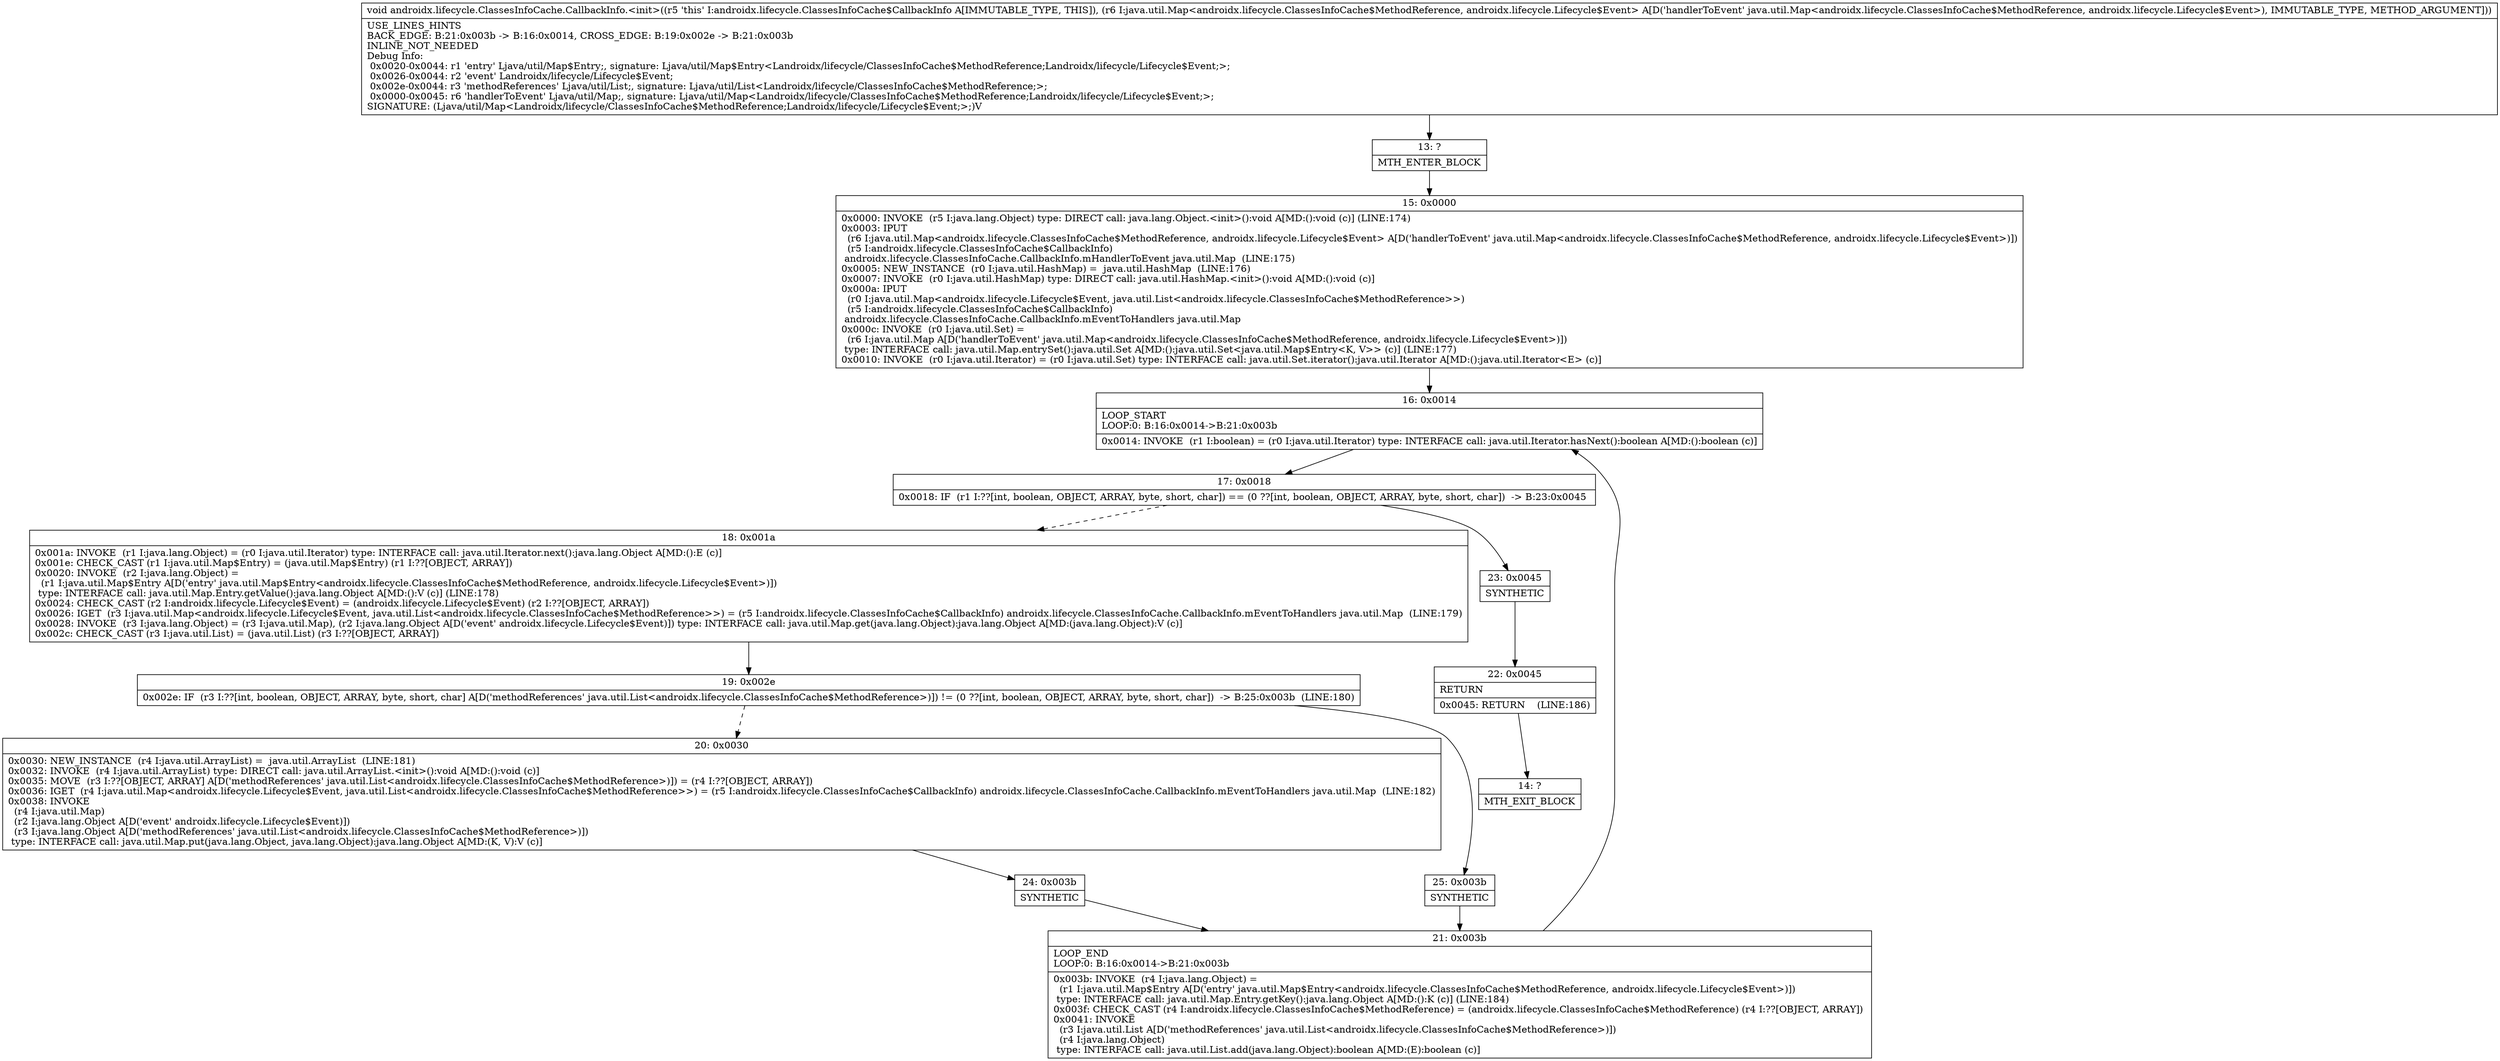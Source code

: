 digraph "CFG forandroidx.lifecycle.ClassesInfoCache.CallbackInfo.\<init\>(Ljava\/util\/Map;)V" {
Node_13 [shape=record,label="{13\:\ ?|MTH_ENTER_BLOCK\l}"];
Node_15 [shape=record,label="{15\:\ 0x0000|0x0000: INVOKE  (r5 I:java.lang.Object) type: DIRECT call: java.lang.Object.\<init\>():void A[MD:():void (c)] (LINE:174)\l0x0003: IPUT  \l  (r6 I:java.util.Map\<androidx.lifecycle.ClassesInfoCache$MethodReference, androidx.lifecycle.Lifecycle$Event\> A[D('handlerToEvent' java.util.Map\<androidx.lifecycle.ClassesInfoCache$MethodReference, androidx.lifecycle.Lifecycle$Event\>)])\l  (r5 I:androidx.lifecycle.ClassesInfoCache$CallbackInfo)\l androidx.lifecycle.ClassesInfoCache.CallbackInfo.mHandlerToEvent java.util.Map  (LINE:175)\l0x0005: NEW_INSTANCE  (r0 I:java.util.HashMap) =  java.util.HashMap  (LINE:176)\l0x0007: INVOKE  (r0 I:java.util.HashMap) type: DIRECT call: java.util.HashMap.\<init\>():void A[MD:():void (c)]\l0x000a: IPUT  \l  (r0 I:java.util.Map\<androidx.lifecycle.Lifecycle$Event, java.util.List\<androidx.lifecycle.ClassesInfoCache$MethodReference\>\>)\l  (r5 I:androidx.lifecycle.ClassesInfoCache$CallbackInfo)\l androidx.lifecycle.ClassesInfoCache.CallbackInfo.mEventToHandlers java.util.Map \l0x000c: INVOKE  (r0 I:java.util.Set) = \l  (r6 I:java.util.Map A[D('handlerToEvent' java.util.Map\<androidx.lifecycle.ClassesInfoCache$MethodReference, androidx.lifecycle.Lifecycle$Event\>)])\l type: INTERFACE call: java.util.Map.entrySet():java.util.Set A[MD:():java.util.Set\<java.util.Map$Entry\<K, V\>\> (c)] (LINE:177)\l0x0010: INVOKE  (r0 I:java.util.Iterator) = (r0 I:java.util.Set) type: INTERFACE call: java.util.Set.iterator():java.util.Iterator A[MD:():java.util.Iterator\<E\> (c)]\l}"];
Node_16 [shape=record,label="{16\:\ 0x0014|LOOP_START\lLOOP:0: B:16:0x0014\-\>B:21:0x003b\l|0x0014: INVOKE  (r1 I:boolean) = (r0 I:java.util.Iterator) type: INTERFACE call: java.util.Iterator.hasNext():boolean A[MD:():boolean (c)]\l}"];
Node_17 [shape=record,label="{17\:\ 0x0018|0x0018: IF  (r1 I:??[int, boolean, OBJECT, ARRAY, byte, short, char]) == (0 ??[int, boolean, OBJECT, ARRAY, byte, short, char])  \-\> B:23:0x0045 \l}"];
Node_18 [shape=record,label="{18\:\ 0x001a|0x001a: INVOKE  (r1 I:java.lang.Object) = (r0 I:java.util.Iterator) type: INTERFACE call: java.util.Iterator.next():java.lang.Object A[MD:():E (c)]\l0x001e: CHECK_CAST (r1 I:java.util.Map$Entry) = (java.util.Map$Entry) (r1 I:??[OBJECT, ARRAY]) \l0x0020: INVOKE  (r2 I:java.lang.Object) = \l  (r1 I:java.util.Map$Entry A[D('entry' java.util.Map$Entry\<androidx.lifecycle.ClassesInfoCache$MethodReference, androidx.lifecycle.Lifecycle$Event\>)])\l type: INTERFACE call: java.util.Map.Entry.getValue():java.lang.Object A[MD:():V (c)] (LINE:178)\l0x0024: CHECK_CAST (r2 I:androidx.lifecycle.Lifecycle$Event) = (androidx.lifecycle.Lifecycle$Event) (r2 I:??[OBJECT, ARRAY]) \l0x0026: IGET  (r3 I:java.util.Map\<androidx.lifecycle.Lifecycle$Event, java.util.List\<androidx.lifecycle.ClassesInfoCache$MethodReference\>\>) = (r5 I:androidx.lifecycle.ClassesInfoCache$CallbackInfo) androidx.lifecycle.ClassesInfoCache.CallbackInfo.mEventToHandlers java.util.Map  (LINE:179)\l0x0028: INVOKE  (r3 I:java.lang.Object) = (r3 I:java.util.Map), (r2 I:java.lang.Object A[D('event' androidx.lifecycle.Lifecycle$Event)]) type: INTERFACE call: java.util.Map.get(java.lang.Object):java.lang.Object A[MD:(java.lang.Object):V (c)]\l0x002c: CHECK_CAST (r3 I:java.util.List) = (java.util.List) (r3 I:??[OBJECT, ARRAY]) \l}"];
Node_19 [shape=record,label="{19\:\ 0x002e|0x002e: IF  (r3 I:??[int, boolean, OBJECT, ARRAY, byte, short, char] A[D('methodReferences' java.util.List\<androidx.lifecycle.ClassesInfoCache$MethodReference\>)]) != (0 ??[int, boolean, OBJECT, ARRAY, byte, short, char])  \-\> B:25:0x003b  (LINE:180)\l}"];
Node_20 [shape=record,label="{20\:\ 0x0030|0x0030: NEW_INSTANCE  (r4 I:java.util.ArrayList) =  java.util.ArrayList  (LINE:181)\l0x0032: INVOKE  (r4 I:java.util.ArrayList) type: DIRECT call: java.util.ArrayList.\<init\>():void A[MD:():void (c)]\l0x0035: MOVE  (r3 I:??[OBJECT, ARRAY] A[D('methodReferences' java.util.List\<androidx.lifecycle.ClassesInfoCache$MethodReference\>)]) = (r4 I:??[OBJECT, ARRAY]) \l0x0036: IGET  (r4 I:java.util.Map\<androidx.lifecycle.Lifecycle$Event, java.util.List\<androidx.lifecycle.ClassesInfoCache$MethodReference\>\>) = (r5 I:androidx.lifecycle.ClassesInfoCache$CallbackInfo) androidx.lifecycle.ClassesInfoCache.CallbackInfo.mEventToHandlers java.util.Map  (LINE:182)\l0x0038: INVOKE  \l  (r4 I:java.util.Map)\l  (r2 I:java.lang.Object A[D('event' androidx.lifecycle.Lifecycle$Event)])\l  (r3 I:java.lang.Object A[D('methodReferences' java.util.List\<androidx.lifecycle.ClassesInfoCache$MethodReference\>)])\l type: INTERFACE call: java.util.Map.put(java.lang.Object, java.lang.Object):java.lang.Object A[MD:(K, V):V (c)]\l}"];
Node_24 [shape=record,label="{24\:\ 0x003b|SYNTHETIC\l}"];
Node_21 [shape=record,label="{21\:\ 0x003b|LOOP_END\lLOOP:0: B:16:0x0014\-\>B:21:0x003b\l|0x003b: INVOKE  (r4 I:java.lang.Object) = \l  (r1 I:java.util.Map$Entry A[D('entry' java.util.Map$Entry\<androidx.lifecycle.ClassesInfoCache$MethodReference, androidx.lifecycle.Lifecycle$Event\>)])\l type: INTERFACE call: java.util.Map.Entry.getKey():java.lang.Object A[MD:():K (c)] (LINE:184)\l0x003f: CHECK_CAST (r4 I:androidx.lifecycle.ClassesInfoCache$MethodReference) = (androidx.lifecycle.ClassesInfoCache$MethodReference) (r4 I:??[OBJECT, ARRAY]) \l0x0041: INVOKE  \l  (r3 I:java.util.List A[D('methodReferences' java.util.List\<androidx.lifecycle.ClassesInfoCache$MethodReference\>)])\l  (r4 I:java.lang.Object)\l type: INTERFACE call: java.util.List.add(java.lang.Object):boolean A[MD:(E):boolean (c)]\l}"];
Node_25 [shape=record,label="{25\:\ 0x003b|SYNTHETIC\l}"];
Node_23 [shape=record,label="{23\:\ 0x0045|SYNTHETIC\l}"];
Node_22 [shape=record,label="{22\:\ 0x0045|RETURN\l|0x0045: RETURN    (LINE:186)\l}"];
Node_14 [shape=record,label="{14\:\ ?|MTH_EXIT_BLOCK\l}"];
MethodNode[shape=record,label="{void androidx.lifecycle.ClassesInfoCache.CallbackInfo.\<init\>((r5 'this' I:androidx.lifecycle.ClassesInfoCache$CallbackInfo A[IMMUTABLE_TYPE, THIS]), (r6 I:java.util.Map\<androidx.lifecycle.ClassesInfoCache$MethodReference, androidx.lifecycle.Lifecycle$Event\> A[D('handlerToEvent' java.util.Map\<androidx.lifecycle.ClassesInfoCache$MethodReference, androidx.lifecycle.Lifecycle$Event\>), IMMUTABLE_TYPE, METHOD_ARGUMENT]))  | USE_LINES_HINTS\lBACK_EDGE: B:21:0x003b \-\> B:16:0x0014, CROSS_EDGE: B:19:0x002e \-\> B:21:0x003b\lINLINE_NOT_NEEDED\lDebug Info:\l  0x0020\-0x0044: r1 'entry' Ljava\/util\/Map$Entry;, signature: Ljava\/util\/Map$Entry\<Landroidx\/lifecycle\/ClassesInfoCache$MethodReference;Landroidx\/lifecycle\/Lifecycle$Event;\>;\l  0x0026\-0x0044: r2 'event' Landroidx\/lifecycle\/Lifecycle$Event;\l  0x002e\-0x0044: r3 'methodReferences' Ljava\/util\/List;, signature: Ljava\/util\/List\<Landroidx\/lifecycle\/ClassesInfoCache$MethodReference;\>;\l  0x0000\-0x0045: r6 'handlerToEvent' Ljava\/util\/Map;, signature: Ljava\/util\/Map\<Landroidx\/lifecycle\/ClassesInfoCache$MethodReference;Landroidx\/lifecycle\/Lifecycle$Event;\>;\lSIGNATURE: (Ljava\/util\/Map\<Landroidx\/lifecycle\/ClassesInfoCache$MethodReference;Landroidx\/lifecycle\/Lifecycle$Event;\>;)V\l}"];
MethodNode -> Node_13;Node_13 -> Node_15;
Node_15 -> Node_16;
Node_16 -> Node_17;
Node_17 -> Node_18[style=dashed];
Node_17 -> Node_23;
Node_18 -> Node_19;
Node_19 -> Node_20[style=dashed];
Node_19 -> Node_25;
Node_20 -> Node_24;
Node_24 -> Node_21;
Node_21 -> Node_16;
Node_25 -> Node_21;
Node_23 -> Node_22;
Node_22 -> Node_14;
}

